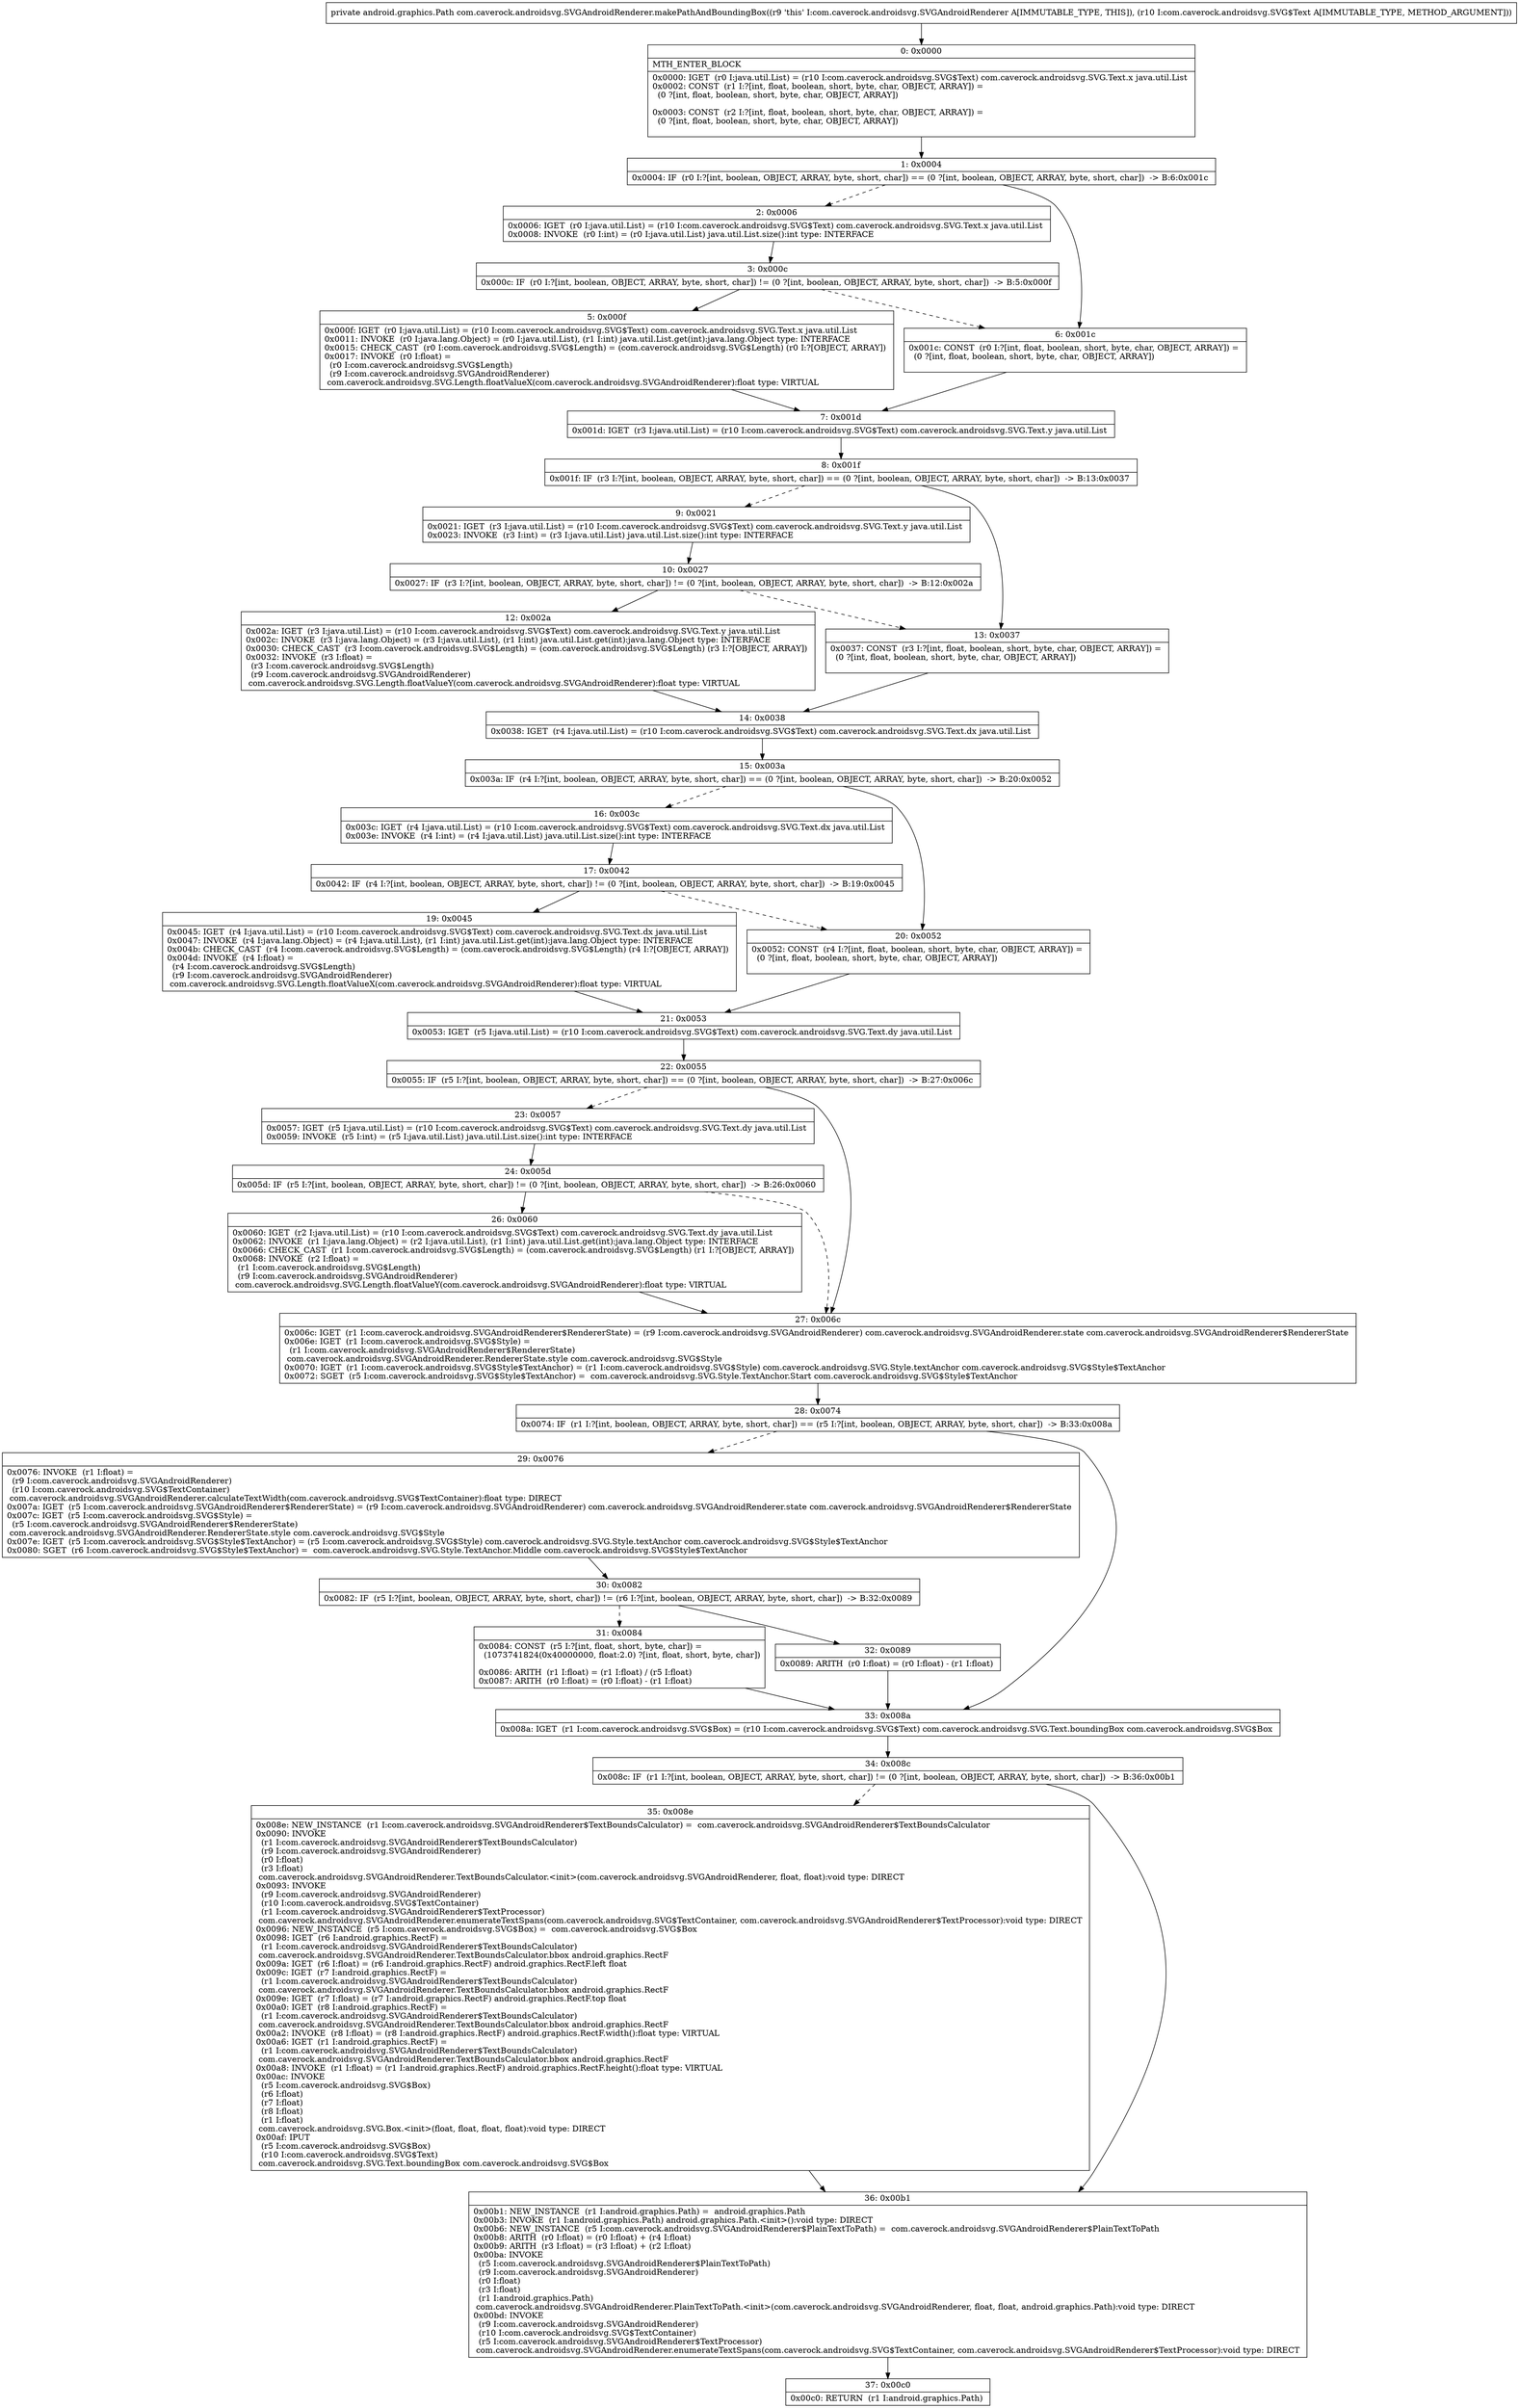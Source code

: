 digraph "CFG forcom.caverock.androidsvg.SVGAndroidRenderer.makePathAndBoundingBox(Lcom\/caverock\/androidsvg\/SVG$Text;)Landroid\/graphics\/Path;" {
Node_0 [shape=record,label="{0\:\ 0x0000|MTH_ENTER_BLOCK\l|0x0000: IGET  (r0 I:java.util.List) = (r10 I:com.caverock.androidsvg.SVG$Text) com.caverock.androidsvg.SVG.Text.x java.util.List \l0x0002: CONST  (r1 I:?[int, float, boolean, short, byte, char, OBJECT, ARRAY]) = \l  (0 ?[int, float, boolean, short, byte, char, OBJECT, ARRAY])\l \l0x0003: CONST  (r2 I:?[int, float, boolean, short, byte, char, OBJECT, ARRAY]) = \l  (0 ?[int, float, boolean, short, byte, char, OBJECT, ARRAY])\l \l}"];
Node_1 [shape=record,label="{1\:\ 0x0004|0x0004: IF  (r0 I:?[int, boolean, OBJECT, ARRAY, byte, short, char]) == (0 ?[int, boolean, OBJECT, ARRAY, byte, short, char])  \-\> B:6:0x001c \l}"];
Node_2 [shape=record,label="{2\:\ 0x0006|0x0006: IGET  (r0 I:java.util.List) = (r10 I:com.caverock.androidsvg.SVG$Text) com.caverock.androidsvg.SVG.Text.x java.util.List \l0x0008: INVOKE  (r0 I:int) = (r0 I:java.util.List) java.util.List.size():int type: INTERFACE \l}"];
Node_3 [shape=record,label="{3\:\ 0x000c|0x000c: IF  (r0 I:?[int, boolean, OBJECT, ARRAY, byte, short, char]) != (0 ?[int, boolean, OBJECT, ARRAY, byte, short, char])  \-\> B:5:0x000f \l}"];
Node_5 [shape=record,label="{5\:\ 0x000f|0x000f: IGET  (r0 I:java.util.List) = (r10 I:com.caverock.androidsvg.SVG$Text) com.caverock.androidsvg.SVG.Text.x java.util.List \l0x0011: INVOKE  (r0 I:java.lang.Object) = (r0 I:java.util.List), (r1 I:int) java.util.List.get(int):java.lang.Object type: INTERFACE \l0x0015: CHECK_CAST  (r0 I:com.caverock.androidsvg.SVG$Length) = (com.caverock.androidsvg.SVG$Length) (r0 I:?[OBJECT, ARRAY]) \l0x0017: INVOKE  (r0 I:float) = \l  (r0 I:com.caverock.androidsvg.SVG$Length)\l  (r9 I:com.caverock.androidsvg.SVGAndroidRenderer)\l com.caverock.androidsvg.SVG.Length.floatValueX(com.caverock.androidsvg.SVGAndroidRenderer):float type: VIRTUAL \l}"];
Node_6 [shape=record,label="{6\:\ 0x001c|0x001c: CONST  (r0 I:?[int, float, boolean, short, byte, char, OBJECT, ARRAY]) = \l  (0 ?[int, float, boolean, short, byte, char, OBJECT, ARRAY])\l \l}"];
Node_7 [shape=record,label="{7\:\ 0x001d|0x001d: IGET  (r3 I:java.util.List) = (r10 I:com.caverock.androidsvg.SVG$Text) com.caverock.androidsvg.SVG.Text.y java.util.List \l}"];
Node_8 [shape=record,label="{8\:\ 0x001f|0x001f: IF  (r3 I:?[int, boolean, OBJECT, ARRAY, byte, short, char]) == (0 ?[int, boolean, OBJECT, ARRAY, byte, short, char])  \-\> B:13:0x0037 \l}"];
Node_9 [shape=record,label="{9\:\ 0x0021|0x0021: IGET  (r3 I:java.util.List) = (r10 I:com.caverock.androidsvg.SVG$Text) com.caverock.androidsvg.SVG.Text.y java.util.List \l0x0023: INVOKE  (r3 I:int) = (r3 I:java.util.List) java.util.List.size():int type: INTERFACE \l}"];
Node_10 [shape=record,label="{10\:\ 0x0027|0x0027: IF  (r3 I:?[int, boolean, OBJECT, ARRAY, byte, short, char]) != (0 ?[int, boolean, OBJECT, ARRAY, byte, short, char])  \-\> B:12:0x002a \l}"];
Node_12 [shape=record,label="{12\:\ 0x002a|0x002a: IGET  (r3 I:java.util.List) = (r10 I:com.caverock.androidsvg.SVG$Text) com.caverock.androidsvg.SVG.Text.y java.util.List \l0x002c: INVOKE  (r3 I:java.lang.Object) = (r3 I:java.util.List), (r1 I:int) java.util.List.get(int):java.lang.Object type: INTERFACE \l0x0030: CHECK_CAST  (r3 I:com.caverock.androidsvg.SVG$Length) = (com.caverock.androidsvg.SVG$Length) (r3 I:?[OBJECT, ARRAY]) \l0x0032: INVOKE  (r3 I:float) = \l  (r3 I:com.caverock.androidsvg.SVG$Length)\l  (r9 I:com.caverock.androidsvg.SVGAndroidRenderer)\l com.caverock.androidsvg.SVG.Length.floatValueY(com.caverock.androidsvg.SVGAndroidRenderer):float type: VIRTUAL \l}"];
Node_13 [shape=record,label="{13\:\ 0x0037|0x0037: CONST  (r3 I:?[int, float, boolean, short, byte, char, OBJECT, ARRAY]) = \l  (0 ?[int, float, boolean, short, byte, char, OBJECT, ARRAY])\l \l}"];
Node_14 [shape=record,label="{14\:\ 0x0038|0x0038: IGET  (r4 I:java.util.List) = (r10 I:com.caverock.androidsvg.SVG$Text) com.caverock.androidsvg.SVG.Text.dx java.util.List \l}"];
Node_15 [shape=record,label="{15\:\ 0x003a|0x003a: IF  (r4 I:?[int, boolean, OBJECT, ARRAY, byte, short, char]) == (0 ?[int, boolean, OBJECT, ARRAY, byte, short, char])  \-\> B:20:0x0052 \l}"];
Node_16 [shape=record,label="{16\:\ 0x003c|0x003c: IGET  (r4 I:java.util.List) = (r10 I:com.caverock.androidsvg.SVG$Text) com.caverock.androidsvg.SVG.Text.dx java.util.List \l0x003e: INVOKE  (r4 I:int) = (r4 I:java.util.List) java.util.List.size():int type: INTERFACE \l}"];
Node_17 [shape=record,label="{17\:\ 0x0042|0x0042: IF  (r4 I:?[int, boolean, OBJECT, ARRAY, byte, short, char]) != (0 ?[int, boolean, OBJECT, ARRAY, byte, short, char])  \-\> B:19:0x0045 \l}"];
Node_19 [shape=record,label="{19\:\ 0x0045|0x0045: IGET  (r4 I:java.util.List) = (r10 I:com.caverock.androidsvg.SVG$Text) com.caverock.androidsvg.SVG.Text.dx java.util.List \l0x0047: INVOKE  (r4 I:java.lang.Object) = (r4 I:java.util.List), (r1 I:int) java.util.List.get(int):java.lang.Object type: INTERFACE \l0x004b: CHECK_CAST  (r4 I:com.caverock.androidsvg.SVG$Length) = (com.caverock.androidsvg.SVG$Length) (r4 I:?[OBJECT, ARRAY]) \l0x004d: INVOKE  (r4 I:float) = \l  (r4 I:com.caverock.androidsvg.SVG$Length)\l  (r9 I:com.caverock.androidsvg.SVGAndroidRenderer)\l com.caverock.androidsvg.SVG.Length.floatValueX(com.caverock.androidsvg.SVGAndroidRenderer):float type: VIRTUAL \l}"];
Node_20 [shape=record,label="{20\:\ 0x0052|0x0052: CONST  (r4 I:?[int, float, boolean, short, byte, char, OBJECT, ARRAY]) = \l  (0 ?[int, float, boolean, short, byte, char, OBJECT, ARRAY])\l \l}"];
Node_21 [shape=record,label="{21\:\ 0x0053|0x0053: IGET  (r5 I:java.util.List) = (r10 I:com.caverock.androidsvg.SVG$Text) com.caverock.androidsvg.SVG.Text.dy java.util.List \l}"];
Node_22 [shape=record,label="{22\:\ 0x0055|0x0055: IF  (r5 I:?[int, boolean, OBJECT, ARRAY, byte, short, char]) == (0 ?[int, boolean, OBJECT, ARRAY, byte, short, char])  \-\> B:27:0x006c \l}"];
Node_23 [shape=record,label="{23\:\ 0x0057|0x0057: IGET  (r5 I:java.util.List) = (r10 I:com.caverock.androidsvg.SVG$Text) com.caverock.androidsvg.SVG.Text.dy java.util.List \l0x0059: INVOKE  (r5 I:int) = (r5 I:java.util.List) java.util.List.size():int type: INTERFACE \l}"];
Node_24 [shape=record,label="{24\:\ 0x005d|0x005d: IF  (r5 I:?[int, boolean, OBJECT, ARRAY, byte, short, char]) != (0 ?[int, boolean, OBJECT, ARRAY, byte, short, char])  \-\> B:26:0x0060 \l}"];
Node_26 [shape=record,label="{26\:\ 0x0060|0x0060: IGET  (r2 I:java.util.List) = (r10 I:com.caverock.androidsvg.SVG$Text) com.caverock.androidsvg.SVG.Text.dy java.util.List \l0x0062: INVOKE  (r1 I:java.lang.Object) = (r2 I:java.util.List), (r1 I:int) java.util.List.get(int):java.lang.Object type: INTERFACE \l0x0066: CHECK_CAST  (r1 I:com.caverock.androidsvg.SVG$Length) = (com.caverock.androidsvg.SVG$Length) (r1 I:?[OBJECT, ARRAY]) \l0x0068: INVOKE  (r2 I:float) = \l  (r1 I:com.caverock.androidsvg.SVG$Length)\l  (r9 I:com.caverock.androidsvg.SVGAndroidRenderer)\l com.caverock.androidsvg.SVG.Length.floatValueY(com.caverock.androidsvg.SVGAndroidRenderer):float type: VIRTUAL \l}"];
Node_27 [shape=record,label="{27\:\ 0x006c|0x006c: IGET  (r1 I:com.caverock.androidsvg.SVGAndroidRenderer$RendererState) = (r9 I:com.caverock.androidsvg.SVGAndroidRenderer) com.caverock.androidsvg.SVGAndroidRenderer.state com.caverock.androidsvg.SVGAndroidRenderer$RendererState \l0x006e: IGET  (r1 I:com.caverock.androidsvg.SVG$Style) = \l  (r1 I:com.caverock.androidsvg.SVGAndroidRenderer$RendererState)\l com.caverock.androidsvg.SVGAndroidRenderer.RendererState.style com.caverock.androidsvg.SVG$Style \l0x0070: IGET  (r1 I:com.caverock.androidsvg.SVG$Style$TextAnchor) = (r1 I:com.caverock.androidsvg.SVG$Style) com.caverock.androidsvg.SVG.Style.textAnchor com.caverock.androidsvg.SVG$Style$TextAnchor \l0x0072: SGET  (r5 I:com.caverock.androidsvg.SVG$Style$TextAnchor) =  com.caverock.androidsvg.SVG.Style.TextAnchor.Start com.caverock.androidsvg.SVG$Style$TextAnchor \l}"];
Node_28 [shape=record,label="{28\:\ 0x0074|0x0074: IF  (r1 I:?[int, boolean, OBJECT, ARRAY, byte, short, char]) == (r5 I:?[int, boolean, OBJECT, ARRAY, byte, short, char])  \-\> B:33:0x008a \l}"];
Node_29 [shape=record,label="{29\:\ 0x0076|0x0076: INVOKE  (r1 I:float) = \l  (r9 I:com.caverock.androidsvg.SVGAndroidRenderer)\l  (r10 I:com.caverock.androidsvg.SVG$TextContainer)\l com.caverock.androidsvg.SVGAndroidRenderer.calculateTextWidth(com.caverock.androidsvg.SVG$TextContainer):float type: DIRECT \l0x007a: IGET  (r5 I:com.caverock.androidsvg.SVGAndroidRenderer$RendererState) = (r9 I:com.caverock.androidsvg.SVGAndroidRenderer) com.caverock.androidsvg.SVGAndroidRenderer.state com.caverock.androidsvg.SVGAndroidRenderer$RendererState \l0x007c: IGET  (r5 I:com.caverock.androidsvg.SVG$Style) = \l  (r5 I:com.caverock.androidsvg.SVGAndroidRenderer$RendererState)\l com.caverock.androidsvg.SVGAndroidRenderer.RendererState.style com.caverock.androidsvg.SVG$Style \l0x007e: IGET  (r5 I:com.caverock.androidsvg.SVG$Style$TextAnchor) = (r5 I:com.caverock.androidsvg.SVG$Style) com.caverock.androidsvg.SVG.Style.textAnchor com.caverock.androidsvg.SVG$Style$TextAnchor \l0x0080: SGET  (r6 I:com.caverock.androidsvg.SVG$Style$TextAnchor) =  com.caverock.androidsvg.SVG.Style.TextAnchor.Middle com.caverock.androidsvg.SVG$Style$TextAnchor \l}"];
Node_30 [shape=record,label="{30\:\ 0x0082|0x0082: IF  (r5 I:?[int, boolean, OBJECT, ARRAY, byte, short, char]) != (r6 I:?[int, boolean, OBJECT, ARRAY, byte, short, char])  \-\> B:32:0x0089 \l}"];
Node_31 [shape=record,label="{31\:\ 0x0084|0x0084: CONST  (r5 I:?[int, float, short, byte, char]) = \l  (1073741824(0x40000000, float:2.0) ?[int, float, short, byte, char])\l \l0x0086: ARITH  (r1 I:float) = (r1 I:float) \/ (r5 I:float) \l0x0087: ARITH  (r0 I:float) = (r0 I:float) \- (r1 I:float) \l}"];
Node_32 [shape=record,label="{32\:\ 0x0089|0x0089: ARITH  (r0 I:float) = (r0 I:float) \- (r1 I:float) \l}"];
Node_33 [shape=record,label="{33\:\ 0x008a|0x008a: IGET  (r1 I:com.caverock.androidsvg.SVG$Box) = (r10 I:com.caverock.androidsvg.SVG$Text) com.caverock.androidsvg.SVG.Text.boundingBox com.caverock.androidsvg.SVG$Box \l}"];
Node_34 [shape=record,label="{34\:\ 0x008c|0x008c: IF  (r1 I:?[int, boolean, OBJECT, ARRAY, byte, short, char]) != (0 ?[int, boolean, OBJECT, ARRAY, byte, short, char])  \-\> B:36:0x00b1 \l}"];
Node_35 [shape=record,label="{35\:\ 0x008e|0x008e: NEW_INSTANCE  (r1 I:com.caverock.androidsvg.SVGAndroidRenderer$TextBoundsCalculator) =  com.caverock.androidsvg.SVGAndroidRenderer$TextBoundsCalculator \l0x0090: INVOKE  \l  (r1 I:com.caverock.androidsvg.SVGAndroidRenderer$TextBoundsCalculator)\l  (r9 I:com.caverock.androidsvg.SVGAndroidRenderer)\l  (r0 I:float)\l  (r3 I:float)\l com.caverock.androidsvg.SVGAndroidRenderer.TextBoundsCalculator.\<init\>(com.caverock.androidsvg.SVGAndroidRenderer, float, float):void type: DIRECT \l0x0093: INVOKE  \l  (r9 I:com.caverock.androidsvg.SVGAndroidRenderer)\l  (r10 I:com.caverock.androidsvg.SVG$TextContainer)\l  (r1 I:com.caverock.androidsvg.SVGAndroidRenderer$TextProcessor)\l com.caverock.androidsvg.SVGAndroidRenderer.enumerateTextSpans(com.caverock.androidsvg.SVG$TextContainer, com.caverock.androidsvg.SVGAndroidRenderer$TextProcessor):void type: DIRECT \l0x0096: NEW_INSTANCE  (r5 I:com.caverock.androidsvg.SVG$Box) =  com.caverock.androidsvg.SVG$Box \l0x0098: IGET  (r6 I:android.graphics.RectF) = \l  (r1 I:com.caverock.androidsvg.SVGAndroidRenderer$TextBoundsCalculator)\l com.caverock.androidsvg.SVGAndroidRenderer.TextBoundsCalculator.bbox android.graphics.RectF \l0x009a: IGET  (r6 I:float) = (r6 I:android.graphics.RectF) android.graphics.RectF.left float \l0x009c: IGET  (r7 I:android.graphics.RectF) = \l  (r1 I:com.caverock.androidsvg.SVGAndroidRenderer$TextBoundsCalculator)\l com.caverock.androidsvg.SVGAndroidRenderer.TextBoundsCalculator.bbox android.graphics.RectF \l0x009e: IGET  (r7 I:float) = (r7 I:android.graphics.RectF) android.graphics.RectF.top float \l0x00a0: IGET  (r8 I:android.graphics.RectF) = \l  (r1 I:com.caverock.androidsvg.SVGAndroidRenderer$TextBoundsCalculator)\l com.caverock.androidsvg.SVGAndroidRenderer.TextBoundsCalculator.bbox android.graphics.RectF \l0x00a2: INVOKE  (r8 I:float) = (r8 I:android.graphics.RectF) android.graphics.RectF.width():float type: VIRTUAL \l0x00a6: IGET  (r1 I:android.graphics.RectF) = \l  (r1 I:com.caverock.androidsvg.SVGAndroidRenderer$TextBoundsCalculator)\l com.caverock.androidsvg.SVGAndroidRenderer.TextBoundsCalculator.bbox android.graphics.RectF \l0x00a8: INVOKE  (r1 I:float) = (r1 I:android.graphics.RectF) android.graphics.RectF.height():float type: VIRTUAL \l0x00ac: INVOKE  \l  (r5 I:com.caverock.androidsvg.SVG$Box)\l  (r6 I:float)\l  (r7 I:float)\l  (r8 I:float)\l  (r1 I:float)\l com.caverock.androidsvg.SVG.Box.\<init\>(float, float, float, float):void type: DIRECT \l0x00af: IPUT  \l  (r5 I:com.caverock.androidsvg.SVG$Box)\l  (r10 I:com.caverock.androidsvg.SVG$Text)\l com.caverock.androidsvg.SVG.Text.boundingBox com.caverock.androidsvg.SVG$Box \l}"];
Node_36 [shape=record,label="{36\:\ 0x00b1|0x00b1: NEW_INSTANCE  (r1 I:android.graphics.Path) =  android.graphics.Path \l0x00b3: INVOKE  (r1 I:android.graphics.Path) android.graphics.Path.\<init\>():void type: DIRECT \l0x00b6: NEW_INSTANCE  (r5 I:com.caverock.androidsvg.SVGAndroidRenderer$PlainTextToPath) =  com.caverock.androidsvg.SVGAndroidRenderer$PlainTextToPath \l0x00b8: ARITH  (r0 I:float) = (r0 I:float) + (r4 I:float) \l0x00b9: ARITH  (r3 I:float) = (r3 I:float) + (r2 I:float) \l0x00ba: INVOKE  \l  (r5 I:com.caverock.androidsvg.SVGAndroidRenderer$PlainTextToPath)\l  (r9 I:com.caverock.androidsvg.SVGAndroidRenderer)\l  (r0 I:float)\l  (r3 I:float)\l  (r1 I:android.graphics.Path)\l com.caverock.androidsvg.SVGAndroidRenderer.PlainTextToPath.\<init\>(com.caverock.androidsvg.SVGAndroidRenderer, float, float, android.graphics.Path):void type: DIRECT \l0x00bd: INVOKE  \l  (r9 I:com.caverock.androidsvg.SVGAndroidRenderer)\l  (r10 I:com.caverock.androidsvg.SVG$TextContainer)\l  (r5 I:com.caverock.androidsvg.SVGAndroidRenderer$TextProcessor)\l com.caverock.androidsvg.SVGAndroidRenderer.enumerateTextSpans(com.caverock.androidsvg.SVG$TextContainer, com.caverock.androidsvg.SVGAndroidRenderer$TextProcessor):void type: DIRECT \l}"];
Node_37 [shape=record,label="{37\:\ 0x00c0|0x00c0: RETURN  (r1 I:android.graphics.Path) \l}"];
MethodNode[shape=record,label="{private android.graphics.Path com.caverock.androidsvg.SVGAndroidRenderer.makePathAndBoundingBox((r9 'this' I:com.caverock.androidsvg.SVGAndroidRenderer A[IMMUTABLE_TYPE, THIS]), (r10 I:com.caverock.androidsvg.SVG$Text A[IMMUTABLE_TYPE, METHOD_ARGUMENT])) }"];
MethodNode -> Node_0;
Node_0 -> Node_1;
Node_1 -> Node_2[style=dashed];
Node_1 -> Node_6;
Node_2 -> Node_3;
Node_3 -> Node_5;
Node_3 -> Node_6[style=dashed];
Node_5 -> Node_7;
Node_6 -> Node_7;
Node_7 -> Node_8;
Node_8 -> Node_9[style=dashed];
Node_8 -> Node_13;
Node_9 -> Node_10;
Node_10 -> Node_12;
Node_10 -> Node_13[style=dashed];
Node_12 -> Node_14;
Node_13 -> Node_14;
Node_14 -> Node_15;
Node_15 -> Node_16[style=dashed];
Node_15 -> Node_20;
Node_16 -> Node_17;
Node_17 -> Node_19;
Node_17 -> Node_20[style=dashed];
Node_19 -> Node_21;
Node_20 -> Node_21;
Node_21 -> Node_22;
Node_22 -> Node_23[style=dashed];
Node_22 -> Node_27;
Node_23 -> Node_24;
Node_24 -> Node_26;
Node_24 -> Node_27[style=dashed];
Node_26 -> Node_27;
Node_27 -> Node_28;
Node_28 -> Node_29[style=dashed];
Node_28 -> Node_33;
Node_29 -> Node_30;
Node_30 -> Node_31[style=dashed];
Node_30 -> Node_32;
Node_31 -> Node_33;
Node_32 -> Node_33;
Node_33 -> Node_34;
Node_34 -> Node_35[style=dashed];
Node_34 -> Node_36;
Node_35 -> Node_36;
Node_36 -> Node_37;
}


